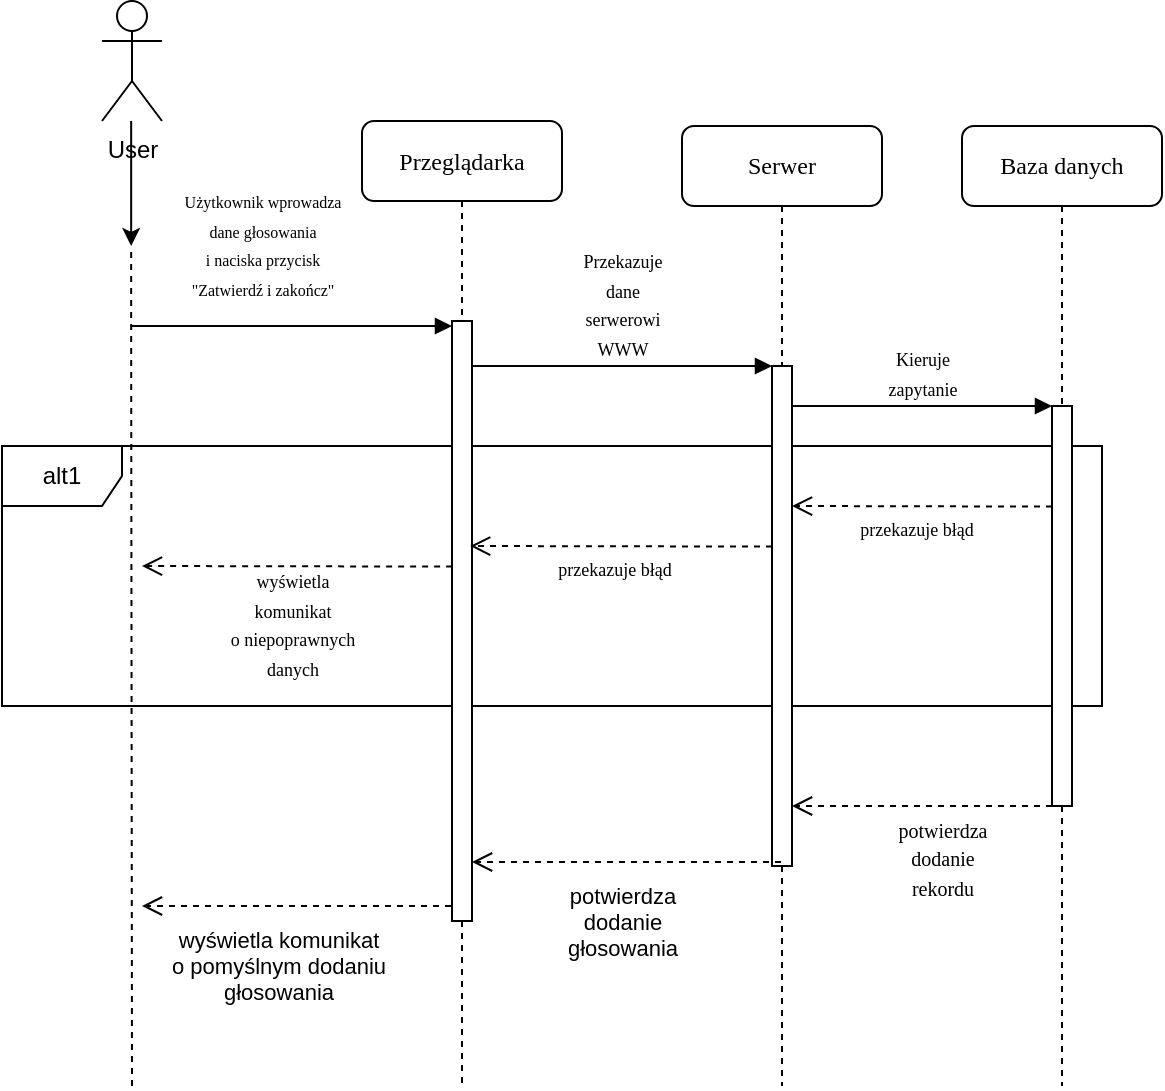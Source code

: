 <mxfile version="14.5.1" type="device"><diagram name="Page-1" id="13e1069c-82ec-6db2-03f1-153e76fe0fe0"><mxGraphModel dx="865" dy="483" grid="1" gridSize="10" guides="1" tooltips="1" connect="1" arrows="1" fold="1" page="1" pageScale="1" pageWidth="1100" pageHeight="850" background="#ffffff" math="0" shadow="0"><root><mxCell id="0"/><mxCell id="1" parent="0"/><mxCell id="5WvROXktI-OM7JvXbeTd-50" value="alt1" style="shape=umlFrame;whiteSpace=wrap;html=1;" vertex="1" parent="1"><mxGeometry x="60" y="240" width="550" height="130" as="geometry"/></mxCell><mxCell id="5WvROXktI-OM7JvXbeTd-51" value="Przeglądarka" style="shape=umlLifeline;perimeter=lifelinePerimeter;whiteSpace=wrap;html=1;container=1;collapsible=0;recursiveResize=0;outlineConnect=0;rounded=1;shadow=0;comic=0;labelBackgroundColor=none;strokeWidth=1;fontFamily=Verdana;fontSize=12;align=center;" vertex="1" parent="1"><mxGeometry x="240" y="77.5" width="100" height="482.5" as="geometry"/></mxCell><mxCell id="5WvROXktI-OM7JvXbeTd-52" value="" style="html=1;points=[];perimeter=orthogonalPerimeter;rounded=0;shadow=0;comic=0;labelBackgroundColor=none;strokeWidth=1;fontFamily=Verdana;fontSize=12;align=center;" vertex="1" parent="5WvROXktI-OM7JvXbeTd-51"><mxGeometry x="45" y="100" width="10" height="300" as="geometry"/></mxCell><mxCell id="5WvROXktI-OM7JvXbeTd-53" value="Serwer" style="shape=umlLifeline;perimeter=lifelinePerimeter;whiteSpace=wrap;html=1;container=1;collapsible=0;recursiveResize=0;outlineConnect=0;rounded=1;shadow=0;comic=0;labelBackgroundColor=none;strokeWidth=1;fontFamily=Verdana;fontSize=12;align=center;" vertex="1" parent="1"><mxGeometry x="400" y="80" width="100" height="480" as="geometry"/></mxCell><mxCell id="5WvROXktI-OM7JvXbeTd-54" value="" style="html=1;points=[];perimeter=orthogonalPerimeter;rounded=0;shadow=0;comic=0;labelBackgroundColor=none;strokeWidth=1;fontFamily=Verdana;fontSize=12;align=center;" vertex="1" parent="5WvROXktI-OM7JvXbeTd-53"><mxGeometry x="45" y="120" width="10" height="250" as="geometry"/></mxCell><mxCell id="5WvROXktI-OM7JvXbeTd-55" value="Baza danych" style="shape=umlLifeline;perimeter=lifelinePerimeter;whiteSpace=wrap;html=1;container=1;collapsible=0;recursiveResize=0;outlineConnect=0;rounded=1;shadow=0;comic=0;labelBackgroundColor=none;strokeWidth=1;fontFamily=Verdana;fontSize=12;align=center;" vertex="1" parent="1"><mxGeometry x="540" y="80" width="100" height="480" as="geometry"/></mxCell><mxCell id="5WvROXktI-OM7JvXbeTd-56" value="" style="html=1;points=[];perimeter=orthogonalPerimeter;rounded=0;shadow=0;comic=0;labelBackgroundColor=none;strokeWidth=1;fontFamily=Verdana;fontSize=12;align=center;" vertex="1" parent="1"><mxGeometry x="585" y="220" width="10" height="200" as="geometry"/></mxCell><mxCell id="5WvROXktI-OM7JvXbeTd-57" value="&lt;font style=&quot;font-size: 9px&quot;&gt;Kieruje&lt;br&gt;zapytanie&lt;br&gt;&lt;/font&gt;" style="html=1;verticalAlign=bottom;endArrow=block;labelBackgroundColor=none;fontFamily=Verdana;fontSize=12;edgeStyle=elbowEdgeStyle;elbow=vertical;" edge="1" parent="1" target="5WvROXktI-OM7JvXbeTd-56"><mxGeometry relative="1" as="geometry"><mxPoint x="455" y="220" as="sourcePoint"/><Array as="points"><mxPoint x="460" y="220"/></Array></mxGeometry></mxCell><mxCell id="5WvROXktI-OM7JvXbeTd-58" value="&lt;font style=&quot;font-size: 8px&quot;&gt;Użytkownik wprowadza&lt;br&gt;dane głosowania&lt;br&gt;i naciska przycisk &lt;br&gt;&quot;Zatwierdź i zakończ&quot;&lt;/font&gt;" style="html=1;verticalAlign=bottom;endArrow=block;labelBackgroundColor=none;fontFamily=Verdana;fontSize=12;edgeStyle=elbowEdgeStyle;elbow=vertical;" edge="1" parent="1" target="5WvROXktI-OM7JvXbeTd-52"><mxGeometry x="-0.027" y="10" relative="1" as="geometry"><mxPoint x="140" y="180" as="sourcePoint"/><mxPoint as="offset"/><Array as="points"><mxPoint x="120" y="180"/></Array></mxGeometry></mxCell><mxCell id="5WvROXktI-OM7JvXbeTd-59" value="&lt;font style=&quot;font-size: 9px&quot;&gt;Przekazuje&lt;br&gt;dane&lt;br&gt;serwerowi&lt;br&gt;WWW&lt;/font&gt;" style="html=1;verticalAlign=bottom;endArrow=block;entryX=0;entryY=0;labelBackgroundColor=none;fontFamily=Verdana;fontSize=12;edgeStyle=elbowEdgeStyle;elbow=vertical;" edge="1" parent="1" source="5WvROXktI-OM7JvXbeTd-52"><mxGeometry relative="1" as="geometry"><mxPoint x="370" y="200" as="sourcePoint"/><mxPoint x="445" y="200.0" as="targetPoint"/></mxGeometry></mxCell><mxCell id="5WvROXktI-OM7JvXbeTd-60" value="" style="edgeStyle=orthogonalEdgeStyle;rounded=0;orthogonalLoop=1;jettySize=auto;html=1;" edge="1" parent="1"><mxGeometry relative="1" as="geometry"><mxPoint x="124.58" y="140" as="targetPoint"/><mxPoint x="124.58" y="77.5" as="sourcePoint"/></mxGeometry></mxCell><mxCell id="5WvROXktI-OM7JvXbeTd-61" value="" style="endArrow=none;dashed=1;html=1;" edge="1" parent="1"><mxGeometry width="50" height="50" relative="1" as="geometry"><mxPoint x="125" y="560" as="sourcePoint"/><mxPoint x="124.58" y="140" as="targetPoint"/><Array as="points"><mxPoint x="124.58" y="180"/></Array></mxGeometry></mxCell><mxCell id="5WvROXktI-OM7JvXbeTd-62" value="&lt;font style=&quot;font-size: 10px&quot;&gt;potwierdza&lt;br&gt;dodanie&lt;br&gt;rekordu&lt;br&gt;&lt;/font&gt;" style="html=1;verticalAlign=bottom;endArrow=open;dashed=1;endSize=8;labelBackgroundColor=none;fontFamily=Verdana;fontSize=12;edgeStyle=elbowEdgeStyle;elbow=vertical;" edge="1" parent="1" target="5WvROXktI-OM7JvXbeTd-54"><mxGeometry x="-0.154" y="50" relative="1" as="geometry"><mxPoint x="460" y="590" as="targetPoint"/><Array as="points"><mxPoint x="585" y="420"/><mxPoint x="560" y="580"/><mxPoint x="520" y="520"/><mxPoint x="530" y="440"/><mxPoint x="570" y="430"/><mxPoint x="525" y="400"/><mxPoint x="525" y="350"/></Array><mxPoint x="585" y="420" as="sourcePoint"/><mxPoint as="offset"/></mxGeometry></mxCell><mxCell id="5WvROXktI-OM7JvXbeTd-63" value="" style="html=1;verticalAlign=bottom;endArrow=open;dashed=1;endSize=8;labelBackgroundColor=none;fontFamily=Verdana;fontSize=12;edgeStyle=elbowEdgeStyle;elbow=vertical;" edge="1" parent="1" source="5WvROXktI-OM7JvXbeTd-53" target="5WvROXktI-OM7JvXbeTd-52"><mxGeometry x="0.029" y="30" relative="1" as="geometry"><mxPoint x="299.997" y="425" as="targetPoint"/><Array as="points"><mxPoint x="390" y="448"/><mxPoint x="360" y="620"/><mxPoint x="390" y="540"/><mxPoint x="380" y="450"/><mxPoint x="410" y="400"/><mxPoint x="350" y="420"/><mxPoint x="420" y="405"/><mxPoint x="375.33" y="425"/></Array><mxPoint x="460" y="610" as="sourcePoint"/><mxPoint as="offset"/></mxGeometry></mxCell><mxCell id="5WvROXktI-OM7JvXbeTd-64" value="potwierdza&lt;br&gt;dodanie&lt;br&gt;głosowania" style="edgeLabel;html=1;align=center;verticalAlign=middle;resizable=0;points=[];" vertex="1" connectable="0" parent="5WvROXktI-OM7JvXbeTd-63"><mxGeometry x="-0.064" y="3" relative="1" as="geometry"><mxPoint x="-7" y="26.5" as="offset"/></mxGeometry></mxCell><mxCell id="5WvROXktI-OM7JvXbeTd-65" value="&lt;font style=&quot;font-size: 9px&quot;&gt;przekazuje błąd&lt;br&gt;&lt;/font&gt;" style="html=1;verticalAlign=bottom;endArrow=open;dashed=1;endSize=8;labelBackgroundColor=none;fontFamily=Verdana;fontSize=12;edgeStyle=elbowEdgeStyle;elbow=vertical;" edge="1" parent="1" target="5WvROXktI-OM7JvXbeTd-54"><mxGeometry x="0.042" y="20" relative="1" as="geometry"><mxPoint x="460" y="270" as="targetPoint"/><Array as="points"><mxPoint x="555" y="270"/><mxPoint x="555" y="260"/><mxPoint x="555" y="270"/><mxPoint x="555" y="230"/><mxPoint x="515" y="270"/></Array><mxPoint x="585" y="270.29" as="sourcePoint"/><mxPoint as="offset"/></mxGeometry></mxCell><mxCell id="5WvROXktI-OM7JvXbeTd-66" value="&lt;font style=&quot;font-size: 9px&quot;&gt;przekazuje błąd&lt;br&gt;&lt;/font&gt;" style="html=1;verticalAlign=bottom;endArrow=open;dashed=1;endSize=8;labelBackgroundColor=none;fontFamily=Verdana;fontSize=12;edgeStyle=elbowEdgeStyle;elbow=vertical;entryX=0.907;entryY=0.377;entryDx=0;entryDy=0;entryPerimeter=0;" edge="1" parent="1" target="5WvROXktI-OM7JvXbeTd-52"><mxGeometry x="0.042" y="20" relative="1" as="geometry"><mxPoint x="300" y="290" as="targetPoint"/><Array as="points"><mxPoint x="415" y="290"/><mxPoint x="415" y="280"/><mxPoint x="415" y="290"/><mxPoint x="415" y="250"/><mxPoint x="375" y="290"/></Array><mxPoint x="445" y="290.29" as="sourcePoint"/><mxPoint as="offset"/></mxGeometry></mxCell><mxCell id="5WvROXktI-OM7JvXbeTd-67" value="&lt;font style=&quot;font-size: 9px&quot;&gt;wyświetla&lt;br&gt;komunikat&lt;br&gt;o niepoprawnych&lt;br&gt;danych&lt;br&gt;&lt;/font&gt;" style="html=1;verticalAlign=bottom;endArrow=open;dashed=1;endSize=8;labelBackgroundColor=none;fontFamily=Verdana;fontSize=12;edgeStyle=elbowEdgeStyle;elbow=vertical;" edge="1" parent="1"><mxGeometry x="0.037" y="60" relative="1" as="geometry"><mxPoint x="130" y="300" as="targetPoint"/><Array as="points"><mxPoint x="255.07" y="300"/><mxPoint x="255.07" y="290"/><mxPoint x="255.07" y="300"/><mxPoint x="255.07" y="260"/><mxPoint x="215.07" y="300"/></Array><mxPoint x="285.07" y="300.29" as="sourcePoint"/><mxPoint as="offset"/></mxGeometry></mxCell><mxCell id="5WvROXktI-OM7JvXbeTd-68" value="" style="html=1;verticalAlign=bottom;endArrow=open;dashed=1;endSize=8;labelBackgroundColor=none;fontFamily=Verdana;fontSize=12;edgeStyle=elbowEdgeStyle;elbow=vertical;" edge="1" parent="1"><mxGeometry x="0.029" y="30" relative="1" as="geometry"><mxPoint x="130" y="470" as="targetPoint"/><Array as="points"><mxPoint x="195" y="470"/><mxPoint x="225" y="390"/><mxPoint x="215" y="300"/><mxPoint x="245" y="250"/><mxPoint x="185" y="270"/><mxPoint x="255" y="255"/><mxPoint x="210.33" y="275"/></Array><mxPoint x="284.5" y="470" as="sourcePoint"/><mxPoint as="offset"/></mxGeometry></mxCell><object label="User&lt;br&gt;" id="5WvROXktI-OM7JvXbeTd-69"><mxCell style="shape=umlActor;verticalLabelPosition=bottom;verticalAlign=top;html=1;" vertex="1" parent="1"><mxGeometry x="110" y="17.5" width="30" height="60" as="geometry"/></mxCell></object><mxCell id="5WvROXktI-OM7JvXbeTd-70" value="wyświetla komunikat&lt;br&gt;o pomyślnym dodaniu&lt;br&gt;głosowania" style="edgeLabel;html=1;align=center;verticalAlign=middle;resizable=0;points=[];" vertex="1" connectable="0" parent="1"><mxGeometry x="380" y="480.0" as="geometry"><mxPoint x="-182" y="20" as="offset"/></mxGeometry></mxCell></root></mxGraphModel></diagram></mxfile>